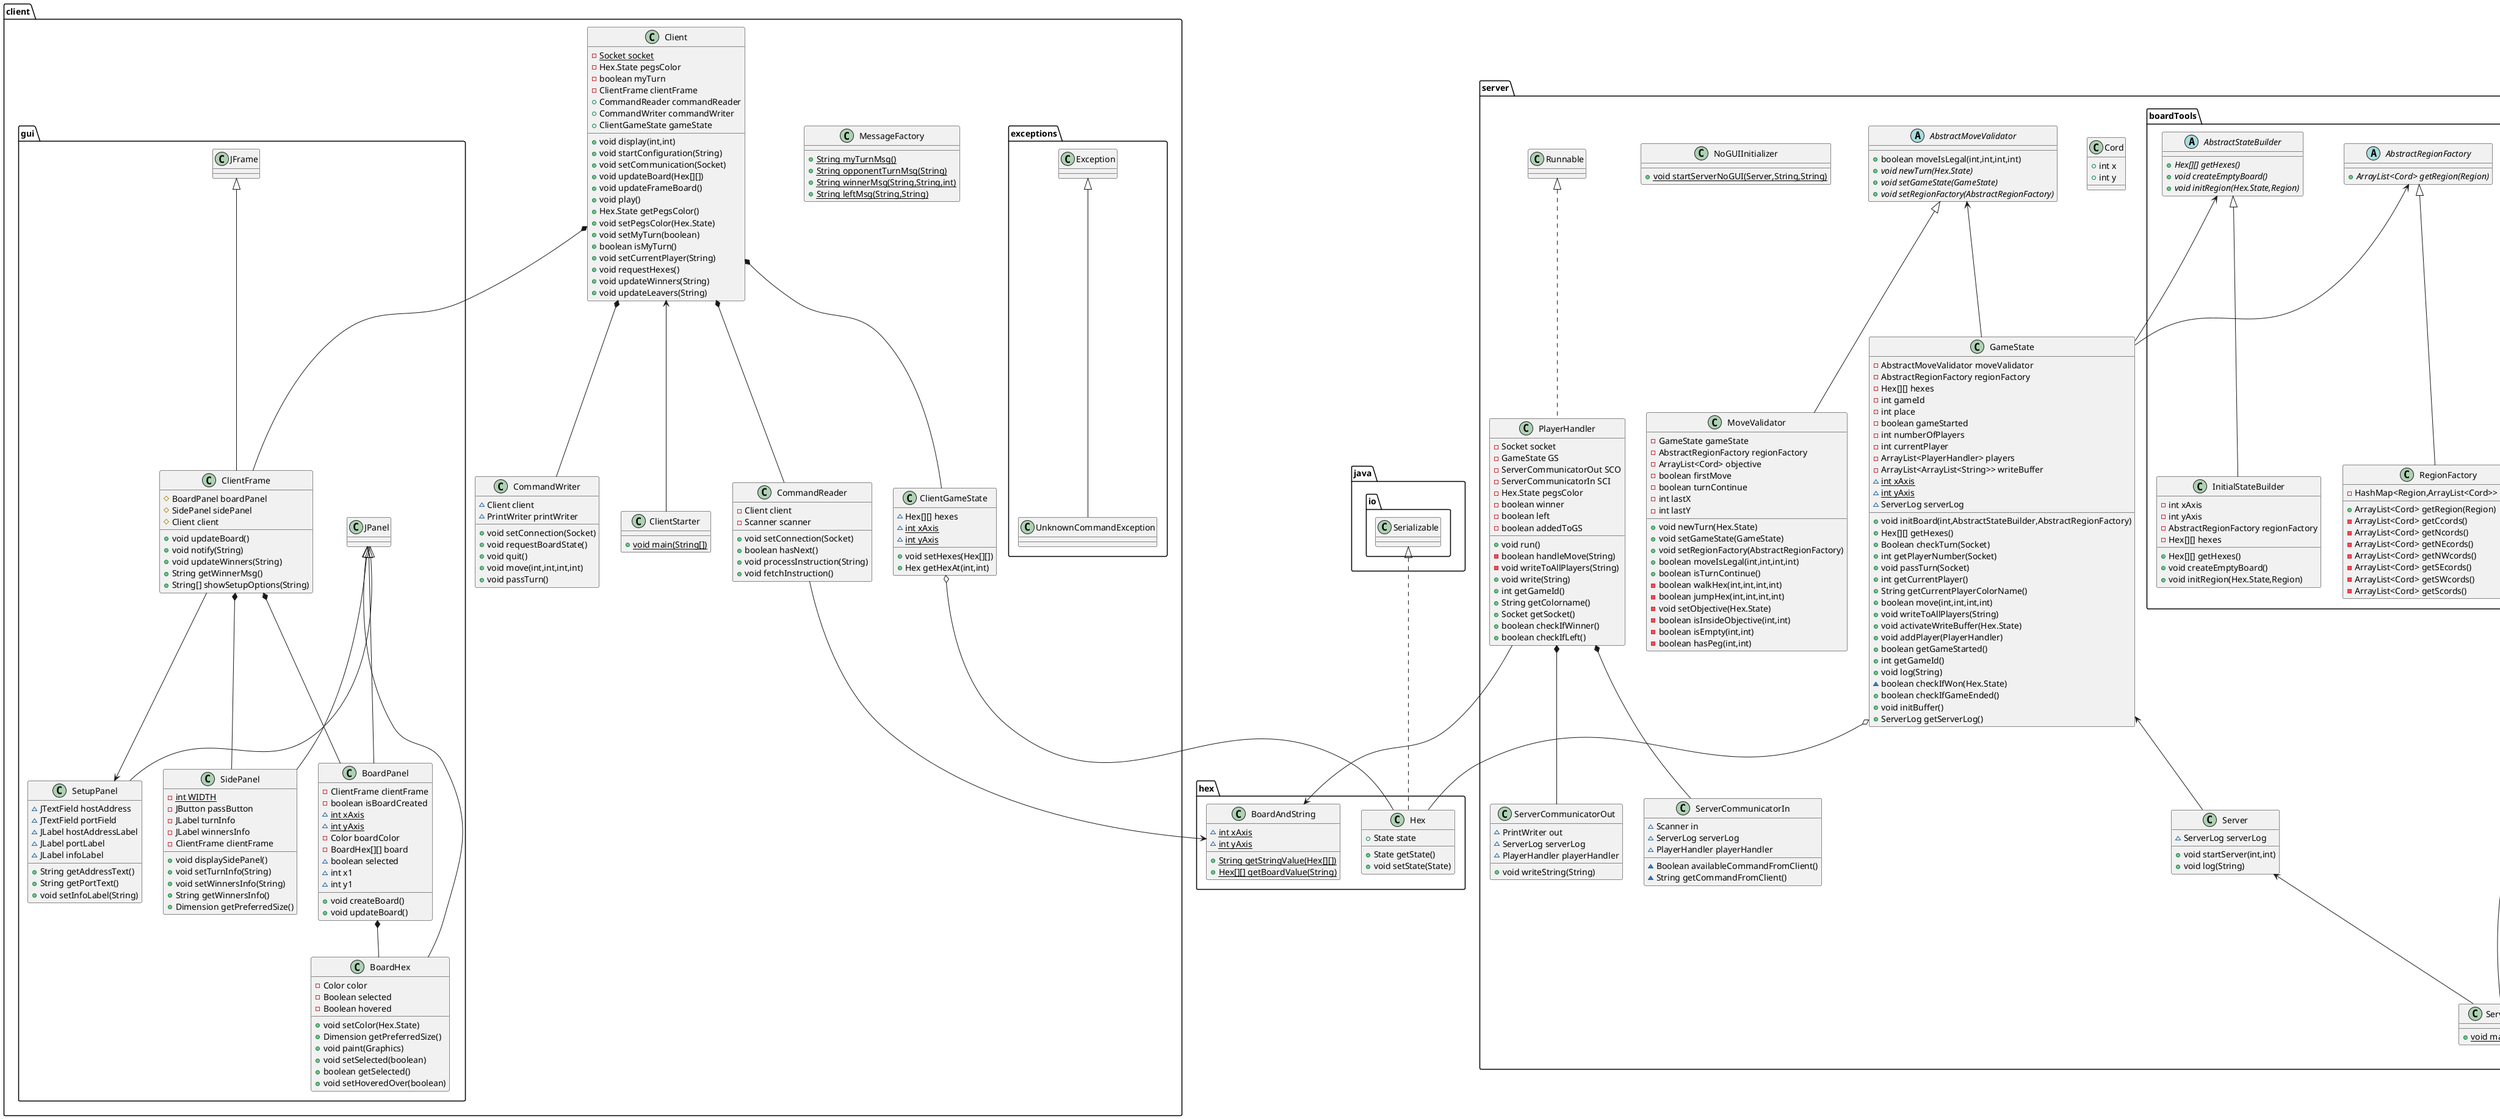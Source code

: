 @startuml
class server.ServerCommunicatorIn {
~ Scanner in
~ ServerLog serverLog
~ PlayerHandler playerHandler
~ Boolean availableCommandFromClient()
~ String getCommandFromClient()
}
class server.PlayerHandler {
- Socket socket
- GameState GS
- ServerCommunicatorOut SCO
- ServerCommunicatorIn SCI
- Hex.State pegsColor
- boolean winner
- boolean left
- boolean addedToGS
+ void run()
- boolean handleMove(String)
- void writeToAllPlayers(String)
+ void write(String)
+ int getGameId()
+ String getColorname()
+ Socket getSocket()
+ boolean checkIfWinner()
+ boolean checkIfLeft()
}
class client.ClientStarter {
+ {static} void main(String[])
}

class server.gui.StartPopup {
~ Server server
~ PortField portField
~ ComboNumberOfPlayers comboNumberOfPlayers
+ void sendInput()
+ void sendInputNoGUI(String,String)
}
class server.boardTools.InitialStateBuilder {
- int xAxis
- int yAxis
- AbstractRegionFactory regionFactory
- Hex[][] hexes
+ Hex[][] getHexes()
+ void createEmptyBoard()
+ void initRegion(Hex.State,Region)
}

class server.Cord {
+ int x
+ int y
}
class hex.Hex {
+ State state
+ State getState()
+ void setState(State)
}
class server.gui.ComboNumberOfPlayers {
~ StartPopup startPopup
}

class client.CommandReader {
- Client client
- Scanner scanner
+ void setConnection(Socket)
+ boolean hasNext()
+ void processInstruction(String)
+ void fetchInstruction()
}
class server.GameState {
- AbstractMoveValidator moveValidator
- AbstractRegionFactory regionFactory
- Hex[][] hexes
- int gameId
- int place
- boolean gameStarted
- int numberOfPlayers
- int currentPlayer
- ArrayList<PlayerHandler> players
- ArrayList<ArrayList<String>> writeBuffer
~ {static} int xAxis
~ {static} int yAxis
~ ServerLog serverLog
+ void initBoard(int,AbstractStateBuilder,AbstractRegionFactory)
+ Hex[][] getHexes()
+ Boolean checkTurn(Socket)
+ int getPlayerNumber(Socket)
+ void passTurn(Socket)
+ int getCurrentPlayer()
+ String getCurrentPlayerColorName()
+ boolean move(int,int,int,int)
+ void writeToAllPlayers(String)
+ void activateWriteBuffer(Hex.State)
+ void addPlayer(PlayerHandler)
+ boolean getGameStarted()
+ int getGameId()
+ void log(String)
~ boolean checkIfWon(Hex.State)
+ boolean checkIfGameEnded()
+ void initBuffer()
+ ServerLog getServerLog()
}
abstract class server.AbstractMoveValidator {
+ boolean moveIsLegal(int,int,int,int)
+ {abstract}void newTurn(Hex.State)
+ {abstract}void setGameState(GameState)
+ {abstract}void setRegionFactory(AbstractRegionFactory)
}
class hex.BoardAndString {
~ {static} int xAxis
~ {static} int yAxis
+ {static} String getStringValue(Hex[][])
+ {static} Hex[][] getBoardValue(String)
}
class server.boardTools.RegionFactory {
- HashMap<Region,ArrayList<Cord>> regions
+ ArrayList<Cord> getRegion(Region)
- ArrayList<Cord> getCcords()
- ArrayList<Cord> getNcords()
- ArrayList<Cord> getNEcords()
- ArrayList<Cord> getNWcords()
- ArrayList<Cord> getSEcords()
- ArrayList<Cord> getSWcords()
- ArrayList<Cord> getScords()
}
interface server.gui.ServerLog {
~ void log(String)
}
class server.gui.ServerLogTerminal {
+ void log(String)
}
class server.gui.ServerLogDisplay {
~ JTextArea textArea
+ void log(String)
}
class client.gui.BoardPanel {
- ClientFrame clientFrame
- boolean isBoardCreated
~ {static} int xAxis
~ {static} int yAxis
- Color boardColor
- BoardHex[][] board
~ boolean selected
~ int x1
~ int y1
+ void createBoard()
+ void updateBoard()
}
class server.ServerStarter {
+ {static} void main(String[])
}
class server.MoveValidator {
- GameState gameState
- AbstractRegionFactory regionFactory
- ArrayList<Cord> objective
- boolean firstMove
- boolean turnContinue
- int lastX
- int lastY
+ void newTurn(Hex.State)
+ void setGameState(GameState)
+ void setRegionFactory(AbstractRegionFactory)
+ boolean moveIsLegal(int,int,int,int)
+ boolean isTurnContinue()
- boolean walkHex(int,int,int,int)
- boolean jumpHex(int,int,int,int)
- void setObjective(Hex.State)
- boolean isInsideObjective(int,int)
- boolean isEmpty(int,int)
- boolean hasPeg(int,int)
}
class client.gui.SetupPanel {
~ JTextField hostAddress
~ JTextField portField
~ JLabel hostAddressLabel
~ JLabel portLabel
~ JLabel infoLabel
+ String getAddressText()
+ String getPortText()
+ void setInfoLabel(String)
}

class client.CommandWriter {
~ Client client
~ PrintWriter printWriter
+ void setConnection(Socket)
+ void requestBoardState()
+ void quit()
+ void move(int,int,int,int)
+ void passTurn()
}
class client.gui.ClientFrame {
# BoardPanel boardPanel
# SidePanel sidePanel
# Client client
+ void updateBoard()
+ void notify(String)
+ void updateWinners(String)
+ String getWinnerMsg()
+ String[] showSetupOptions(String)
}

class server.NoGUIInitializer {
+ {static} void startServerNoGUI(Server,String,String)
}
class client.exceptions.UnknownCommandException {
}
class server.gui.AcceptButton {
~ StartPopup startPopup
}
class client.MessageFactory {
+ {static} String myTurnMsg()
+ {static} String opponentTurnMsg(String)
+ {static} String winnerMsg(String,String,int)
+ {static} String leftMsg(String,String)
}
class client.gui.BoardHex {
- Color color
- Boolean selected
- Boolean hovered
+ void setColor(Hex.State)
+ Dimension getPreferredSize()
+ void paint(Graphics)
+ void setSelected(boolean)
+ boolean getSelected()
+ void setHoveredOver(boolean)
}

abstract class server.boardTools.AbstractRegionFactory {
+ {abstract}ArrayList<Cord> getRegion(Region)
}
class server.Server {
~ ServerLog serverLog
+ void startServer(int,int)
+ void log(String)
}

class client.ClientGameState {
~ Hex[][] hexes
~ {static} int xAxis
~ {static} int yAxis
+ void setHexes(Hex[][])
+ Hex getHexAt(int,int)
}
class client.Client {
- {static} Socket socket
- Hex.State pegsColor
- boolean myTurn
- ClientFrame clientFrame
+ CommandReader commandReader
+ CommandWriter commandWriter
+ ClientGameState gameState
+ void display(int,int)
+ void startConfiguration(String)
+ void setCommunication(Socket)
+ void updateBoard(Hex[][])
+ void updateFrameBoard()
+ void play()
+ Hex.State getPegsColor()
+ void setPegsColor(Hex.State)
+ void setMyTurn(boolean)
+ boolean isMyTurn()
+ void setCurrentPlayer(String)
+ void requestHexes()
+ void updateWinners(String)
+ void updateLeavers(String)
}
abstract class server.boardTools.AbstractStateBuilder {
+ {abstract}Hex[][] getHexes()
+ {abstract}void createEmptyBoard()
+ {abstract}void initRegion(Hex.State,Region)
}
class server.ServerCommunicatorOut {
~ PrintWriter out
~ ServerLog serverLog
~ PlayerHandler playerHandler
+ void writeString(String)
}
class server.gui.PortField {
~ StartPopup startPopup
}
class client.gui.SidePanel {
- {static} int WIDTH
- JButton passButton
- JLabel turnInfo
- JLabel winnersInfo
- ClientFrame clientFrame
+ void displaySidePanel()
+ void setTurnInfo(String)
+ void setWinnersInfo(String)
+ String getWinnersInfo()
+ Dimension getPreferredSize()
}


server.Runnable <|.. server.PlayerHandler
server.gui.JFrame <|-- server.gui.StartPopup
server.boardTools.AbstractStateBuilder <|-- server.boardTools.InitialStateBuilder
java.io.Serializable <|.. hex.Hex
server.gui.JComboBox <|-- server.gui.ComboNumberOfPlayers
server.boardTools.AbstractRegionFactory <|-- server.boardTools.RegionFactory
server.gui.ServerLog <|.. server.gui.ServerLogTerminal
server.gui.ServerLog <|.. server.gui.ServerLogDisplay
server.gui.JFrame <|-- server.gui.ServerLogDisplay
client.gui.JPanel <|-- client.gui.BoardPanel
server.AbstractMoveValidator <|-- server.MoveValidator
client.gui.JPanel <|-- client.gui.SetupPanel
client.gui.JFrame <|-- client.gui.ClientFrame
client.exceptions.Exception <|-- client.exceptions.UnknownCommandException
server.gui.JButton <|-- server.gui.AcceptButton
client.gui.JPanel <|-- client.gui.BoardHex
server.gui.JTextField <|-- server.gui.PortField
client.gui.JPanel <|-- client.gui.SidePanel

server.PlayerHandler *-- server.ServerCommunicatorIn
server.PlayerHandler *-- server.ServerCommunicatorOut
server.Server <-- server.ServerStarter
server.gui.StartPopup <-- server.ServerStarter
server.gui.ServerLog <-- server.ServerStarter
server.GameState <-- server.Server
server.gui.StartPopup *-- server.gui.ComboNumberOfPlayers
server.gui.StartPopup *-- server.gui.PortField
server.gui.StartPopup *-- server.gui.AcceptButton

client.Client <-- client.ClientStarter
client.Client *-- client.CommandReader
client.Client *-- client.CommandWriter
client.Client *-- client.ClientGameState
client.Client *-- client.gui.ClientFrame
client.gui.ClientFrame *-- client.gui.SidePanel
client.gui.ClientFrame *-- client.gui.BoardPanel
client.gui.ClientFrame --> client.gui.SetupPanel
client.gui.BoardPanel *-- client.gui.BoardHex

hex.BoardAndString <-- client.CommandReader
hex.BoardAndString <-- server.PlayerHandler
server.GameState   o-- hex.Hex
client.ClientGameState o--  hex.Hex

server.boardTools.AbstractRegionFactory <-- server.GameState
server.AbstractMoveValidator <-- server.GameState
server.boardTools.AbstractStateBuilder <-- server.GameState

@enduml